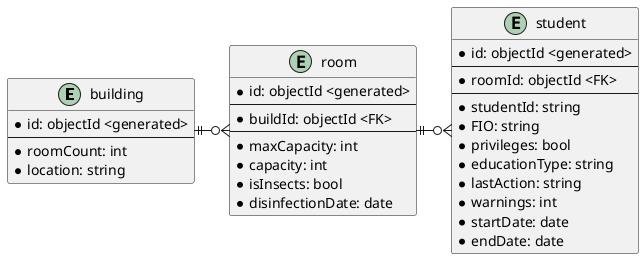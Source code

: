 @startuml
entity building {
  * id: objectId <generated>
  --
  * roomCount: int
  * location: string
}

entity room {
  * id: objectId <generated>
  --
  * buildId: objectId <FK>
  --
  * maxCapacity: int
  * capacity: int
  * isInsects: bool
  * disinfectionDate: date
}
building ||-o{ room

entity student {
  * id: objectId <generated>
  --
  * roomId: objectId <FK>
  --
  * studentId: string
  * FIO: string
  * privileges: bool
  * educationType: string
  * lastAction: string
  * warnings: int
  * startDate: date
  * endDate: date
}
room ||-o{ student
@enduml